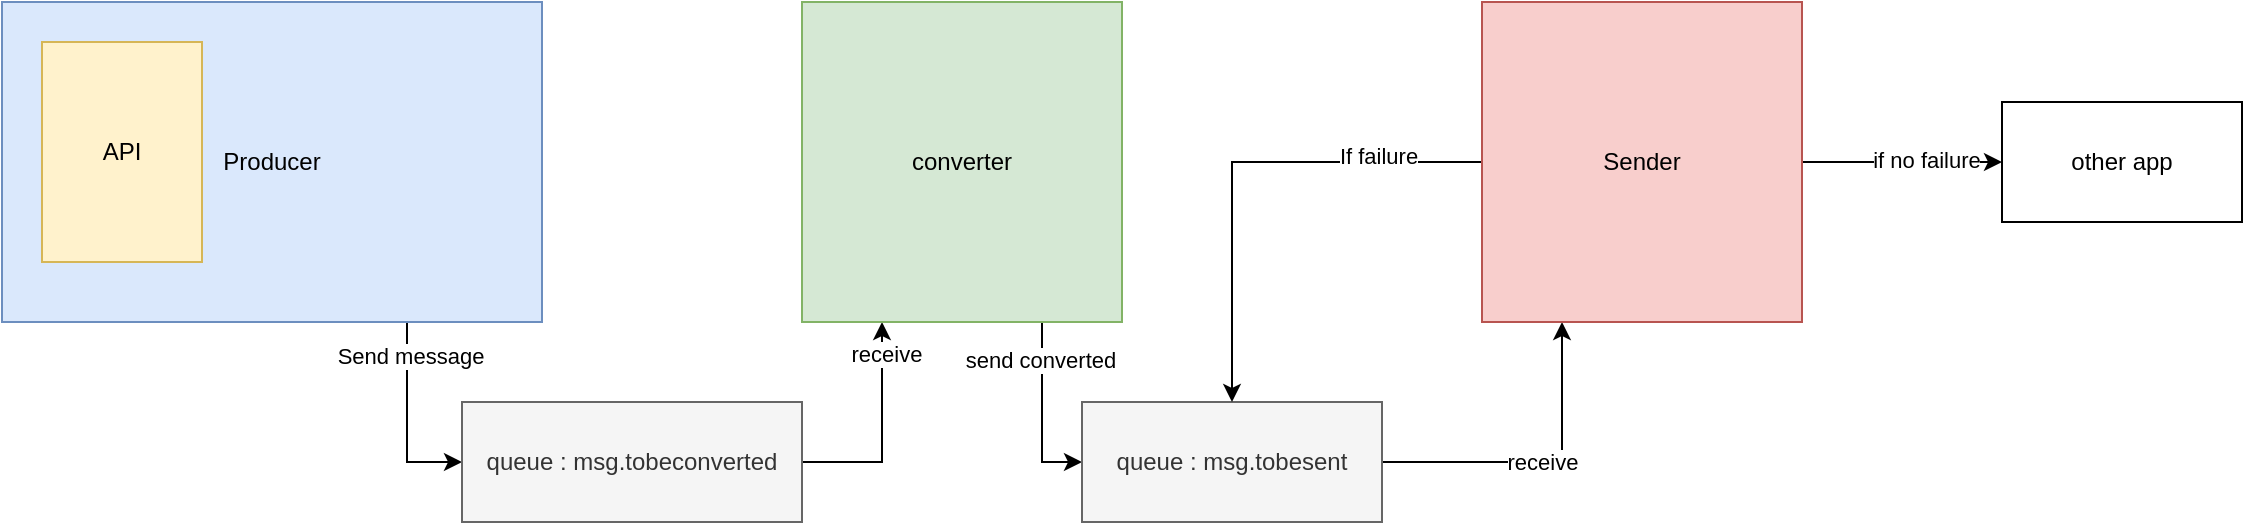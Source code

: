 <mxfile version="20.0.3" type="device"><diagram id="6pUP2oWDDPX2qw5pbr-1" name="Page-1"><mxGraphModel dx="1422" dy="754" grid="1" gridSize="10" guides="1" tooltips="1" connect="1" arrows="1" fold="1" page="1" pageScale="1" pageWidth="827" pageHeight="1169" math="0" shadow="0"><root><mxCell id="0"/><mxCell id="1" parent="0"/><mxCell id="WVSVi5CdBYa6iGGISi4B-5" style="edgeStyle=orthogonalEdgeStyle;rounded=0;orthogonalLoop=1;jettySize=auto;html=1;exitX=0.75;exitY=1;exitDx=0;exitDy=0;entryX=0;entryY=0.5;entryDx=0;entryDy=0;" edge="1" parent="1" source="WVSVi5CdBYa6iGGISi4B-1" target="WVSVi5CdBYa6iGGISi4B-3"><mxGeometry relative="1" as="geometry"/></mxCell><mxCell id="WVSVi5CdBYa6iGGISi4B-16" value="Send message" style="edgeLabel;html=1;align=center;verticalAlign=middle;resizable=0;points=[];" vertex="1" connectable="0" parent="WVSVi5CdBYa6iGGISi4B-5"><mxGeometry x="-0.651" y="1" relative="1" as="geometry"><mxPoint as="offset"/></mxGeometry></mxCell><mxCell id="WVSVi5CdBYa6iGGISi4B-1" value="Producer" style="rounded=0;whiteSpace=wrap;html=1;fillColor=#dae8fc;strokeColor=#6c8ebf;" vertex="1" parent="1"><mxGeometry x="80" y="160" width="270" height="160" as="geometry"/></mxCell><mxCell id="WVSVi5CdBYa6iGGISi4B-2" value="API" style="rounded=0;whiteSpace=wrap;html=1;fillColor=#fff2cc;strokeColor=#d6b656;" vertex="1" parent="1"><mxGeometry x="100" y="180" width="80" height="110" as="geometry"/></mxCell><mxCell id="WVSVi5CdBYa6iGGISi4B-8" style="edgeStyle=orthogonalEdgeStyle;rounded=0;orthogonalLoop=1;jettySize=auto;html=1;exitX=1;exitY=0.5;exitDx=0;exitDy=0;entryX=0.25;entryY=1;entryDx=0;entryDy=0;" edge="1" parent="1" source="WVSVi5CdBYa6iGGISi4B-3" target="WVSVi5CdBYa6iGGISi4B-4"><mxGeometry relative="1" as="geometry"/></mxCell><mxCell id="WVSVi5CdBYa6iGGISi4B-17" value="receive" style="edgeLabel;html=1;align=center;verticalAlign=middle;resizable=0;points=[];" vertex="1" connectable="0" parent="WVSVi5CdBYa6iGGISi4B-8"><mxGeometry x="0.709" y="-2" relative="1" as="geometry"><mxPoint as="offset"/></mxGeometry></mxCell><mxCell id="WVSVi5CdBYa6iGGISi4B-3" value="queue : msg.tobeconverted" style="rounded=0;whiteSpace=wrap;html=1;fillColor=#f5f5f5;fontColor=#333333;strokeColor=#666666;" vertex="1" parent="1"><mxGeometry x="310" y="360" width="170" height="60" as="geometry"/></mxCell><mxCell id="WVSVi5CdBYa6iGGISi4B-9" style="edgeStyle=orthogonalEdgeStyle;rounded=0;orthogonalLoop=1;jettySize=auto;html=1;exitX=0.75;exitY=1;exitDx=0;exitDy=0;entryX=0;entryY=0.5;entryDx=0;entryDy=0;" edge="1" parent="1" source="WVSVi5CdBYa6iGGISi4B-4" target="WVSVi5CdBYa6iGGISi4B-7"><mxGeometry relative="1" as="geometry"/></mxCell><mxCell id="WVSVi5CdBYa6iGGISi4B-18" value="send converted" style="edgeLabel;html=1;align=center;verticalAlign=middle;resizable=0;points=[];" vertex="1" connectable="0" parent="WVSVi5CdBYa6iGGISi4B-9"><mxGeometry x="-0.578" y="-1" relative="1" as="geometry"><mxPoint as="offset"/></mxGeometry></mxCell><mxCell id="WVSVi5CdBYa6iGGISi4B-4" value="converter" style="rounded=0;whiteSpace=wrap;html=1;fillColor=#d5e8d4;strokeColor=#82b366;" vertex="1" parent="1"><mxGeometry x="480" y="160" width="160" height="160" as="geometry"/></mxCell><mxCell id="WVSVi5CdBYa6iGGISi4B-12" value="receive" style="edgeStyle=orthogonalEdgeStyle;rounded=0;orthogonalLoop=1;jettySize=auto;html=1;exitX=1;exitY=0.5;exitDx=0;exitDy=0;entryX=0.25;entryY=1;entryDx=0;entryDy=0;" edge="1" parent="1" source="WVSVi5CdBYa6iGGISi4B-7" target="WVSVi5CdBYa6iGGISi4B-11"><mxGeometry relative="1" as="geometry"/></mxCell><mxCell id="WVSVi5CdBYa6iGGISi4B-7" value="queue : msg.tobesent" style="rounded=0;whiteSpace=wrap;html=1;fillColor=#f5f5f5;fontColor=#333333;strokeColor=#666666;" vertex="1" parent="1"><mxGeometry x="620" y="360" width="150" height="60" as="geometry"/></mxCell><mxCell id="WVSVi5CdBYa6iGGISi4B-13" style="edgeStyle=orthogonalEdgeStyle;rounded=0;orthogonalLoop=1;jettySize=auto;html=1;exitX=1;exitY=0.5;exitDx=0;exitDy=0;" edge="1" parent="1" source="WVSVi5CdBYa6iGGISi4B-11"><mxGeometry relative="1" as="geometry"><mxPoint x="1080" y="240" as="targetPoint"/></mxGeometry></mxCell><mxCell id="WVSVi5CdBYa6iGGISi4B-19" value="if no failure" style="edgeLabel;html=1;align=center;verticalAlign=middle;resizable=0;points=[];" vertex="1" connectable="0" parent="WVSVi5CdBYa6iGGISi4B-13"><mxGeometry x="0.24" y="2" relative="1" as="geometry"><mxPoint as="offset"/></mxGeometry></mxCell><mxCell id="WVSVi5CdBYa6iGGISi4B-15" style="edgeStyle=orthogonalEdgeStyle;rounded=0;orthogonalLoop=1;jettySize=auto;html=1;exitX=0;exitY=0.5;exitDx=0;exitDy=0;" edge="1" parent="1" source="WVSVi5CdBYa6iGGISi4B-11" target="WVSVi5CdBYa6iGGISi4B-7"><mxGeometry relative="1" as="geometry"/></mxCell><mxCell id="WVSVi5CdBYa6iGGISi4B-20" value="If failure" style="edgeLabel;html=1;align=center;verticalAlign=middle;resizable=0;points=[];" vertex="1" connectable="0" parent="WVSVi5CdBYa6iGGISi4B-15"><mxGeometry x="-0.576" y="-3" relative="1" as="geometry"><mxPoint as="offset"/></mxGeometry></mxCell><mxCell id="WVSVi5CdBYa6iGGISi4B-11" value="Sender" style="rounded=0;whiteSpace=wrap;html=1;fillColor=#f8cecc;strokeColor=#b85450;" vertex="1" parent="1"><mxGeometry x="820" y="160" width="160" height="160" as="geometry"/></mxCell><mxCell id="WVSVi5CdBYa6iGGISi4B-14" value="other app" style="rounded=0;whiteSpace=wrap;html=1;" vertex="1" parent="1"><mxGeometry x="1080" y="210" width="120" height="60" as="geometry"/></mxCell></root></mxGraphModel></diagram></mxfile>